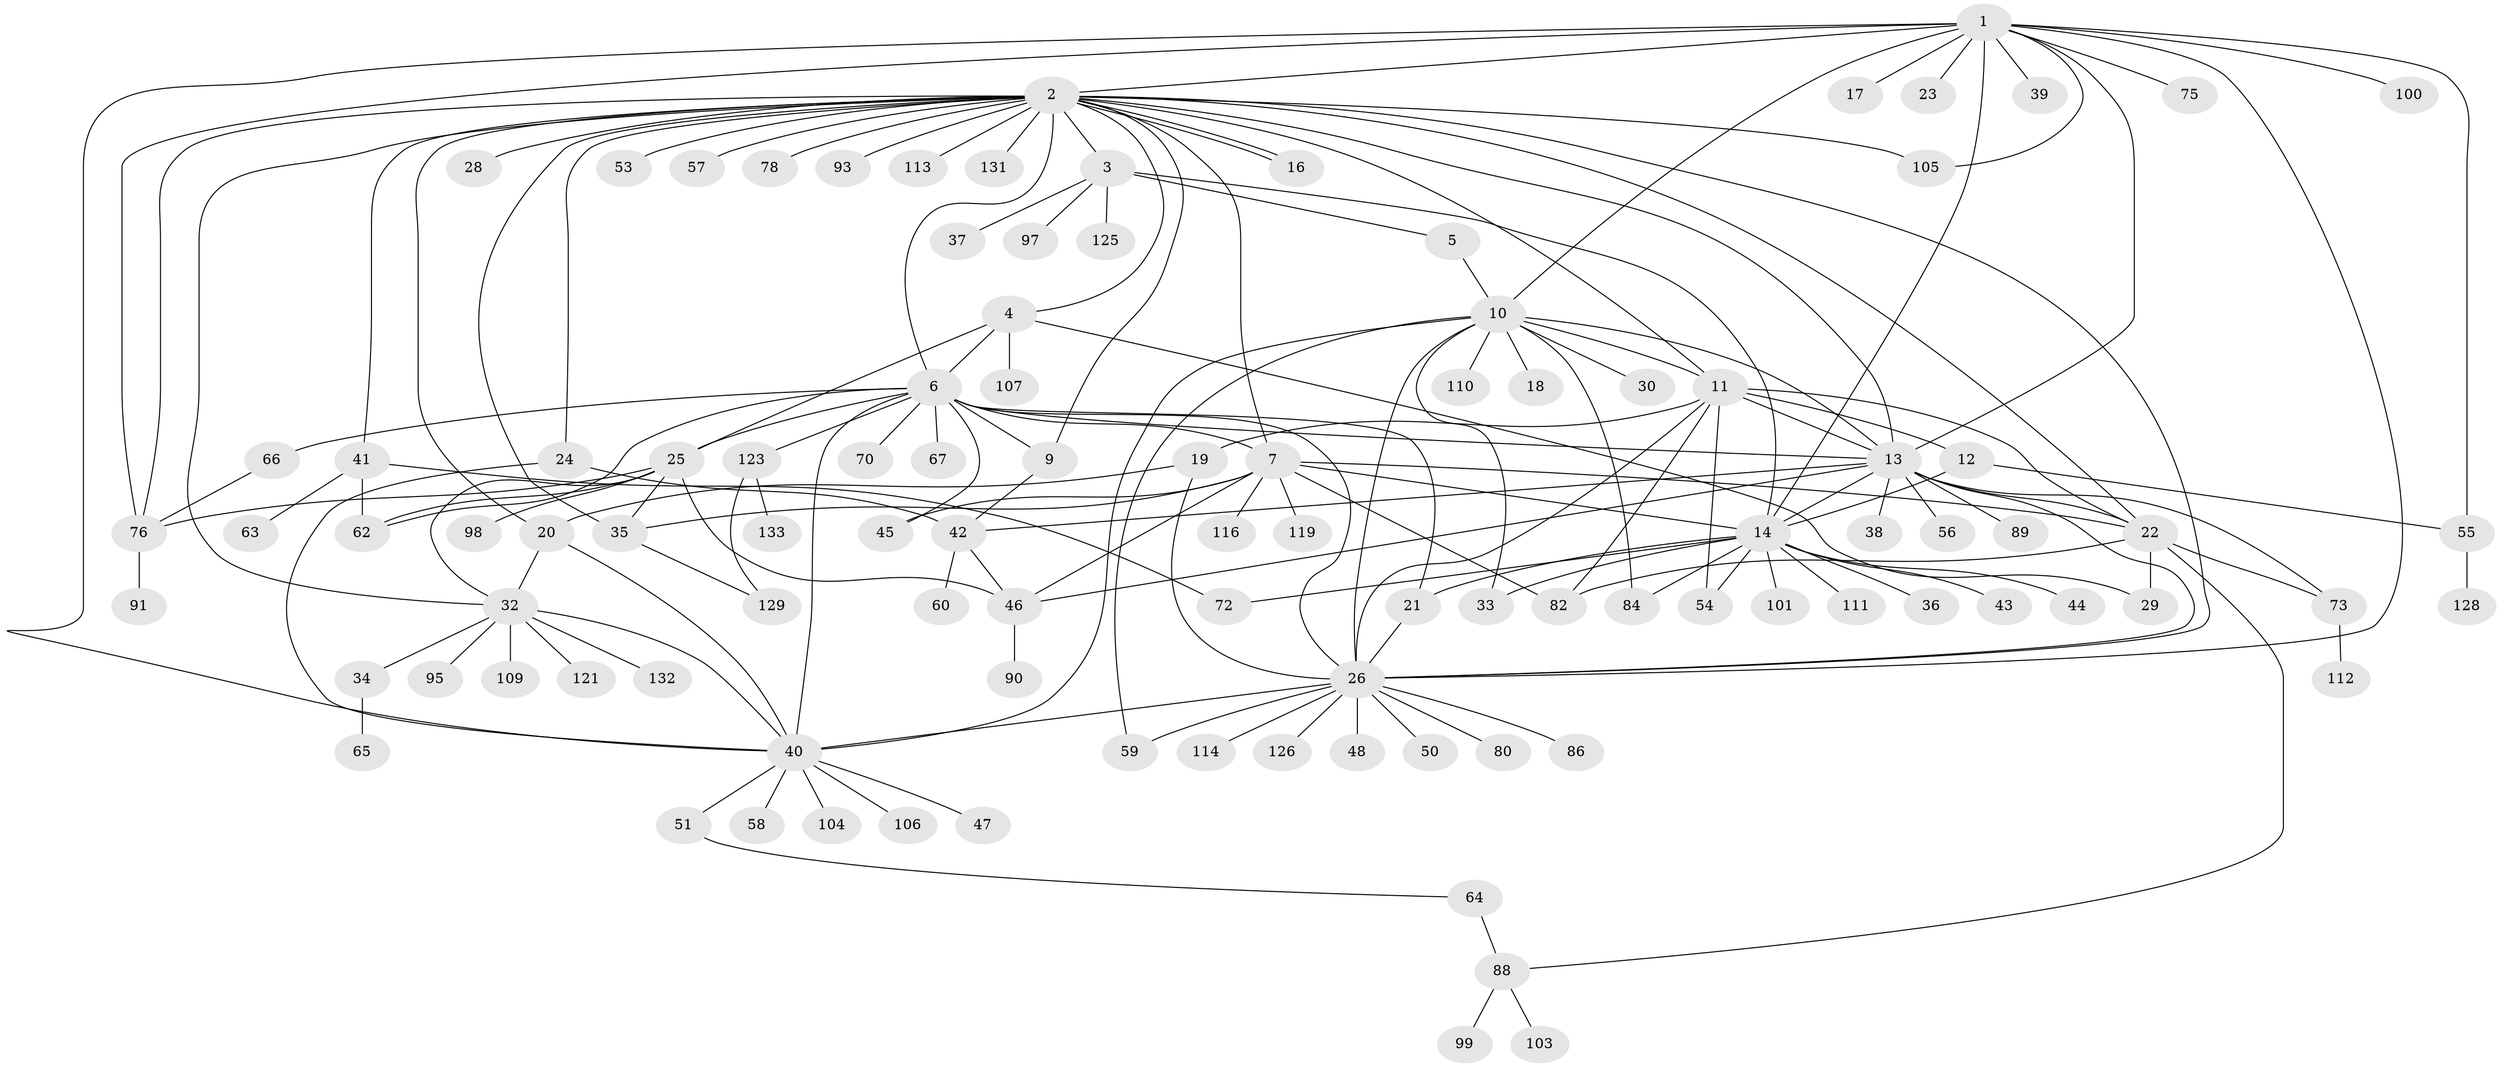 // Generated by graph-tools (version 1.1) at 2025/52/02/27/25 19:52:00]
// undirected, 103 vertices, 163 edges
graph export_dot {
graph [start="1"]
  node [color=gray90,style=filled];
  1 [super="+8"];
  2 [super="+115"];
  3 [super="+49"];
  4 [super="+120"];
  5;
  6 [super="+130"];
  7 [super="+108"];
  9;
  10 [super="+134"];
  11 [super="+61"];
  12;
  13 [super="+15"];
  14 [super="+27"];
  16;
  17;
  18;
  19;
  20 [super="+102"];
  21 [super="+77"];
  22 [super="+74"];
  23;
  24;
  25 [super="+31"];
  26 [super="+68"];
  28;
  29;
  30;
  32 [super="+52"];
  33;
  34;
  35;
  36 [super="+79"];
  37;
  38;
  39;
  40 [super="+69"];
  41;
  42 [super="+83"];
  43;
  44;
  45;
  46;
  47;
  48;
  50;
  51;
  53 [super="+71"];
  54 [super="+81"];
  55 [super="+127"];
  56;
  57;
  58;
  59 [super="+85"];
  60;
  62 [super="+117"];
  63 [super="+122"];
  64;
  65;
  66 [super="+118"];
  67;
  70;
  72;
  73 [super="+87"];
  75;
  76 [super="+96"];
  78 [super="+92"];
  80;
  82;
  84;
  86;
  88 [super="+94"];
  89;
  90;
  91;
  93;
  95;
  97;
  98;
  99;
  100;
  101;
  103;
  104;
  105;
  106 [super="+124"];
  107;
  109;
  110;
  111;
  112;
  113;
  114;
  116;
  119;
  121;
  123;
  125;
  126;
  128;
  129 [super="+135"];
  131;
  132;
  133;
  1 -- 2 [weight=2];
  1 -- 75;
  1 -- 100;
  1 -- 39;
  1 -- 40;
  1 -- 105;
  1 -- 10;
  1 -- 76;
  1 -- 13;
  1 -- 14;
  1 -- 17;
  1 -- 23;
  1 -- 55;
  1 -- 26;
  2 -- 3;
  2 -- 4;
  2 -- 7;
  2 -- 9;
  2 -- 16;
  2 -- 16;
  2 -- 20;
  2 -- 24;
  2 -- 28;
  2 -- 35;
  2 -- 41;
  2 -- 53;
  2 -- 57;
  2 -- 76;
  2 -- 78;
  2 -- 93;
  2 -- 105;
  2 -- 113;
  2 -- 131;
  2 -- 11;
  2 -- 6;
  2 -- 13;
  2 -- 32;
  2 -- 26;
  2 -- 22;
  3 -- 5;
  3 -- 37;
  3 -- 97;
  3 -- 125;
  3 -- 14;
  4 -- 6;
  4 -- 29;
  4 -- 107;
  4 -- 25;
  5 -- 10;
  6 -- 9;
  6 -- 13;
  6 -- 21;
  6 -- 25;
  6 -- 45;
  6 -- 66;
  6 -- 67;
  6 -- 70;
  6 -- 123;
  6 -- 62;
  6 -- 40;
  6 -- 26;
  6 -- 7;
  7 -- 46;
  7 -- 119;
  7 -- 82;
  7 -- 35;
  7 -- 116;
  7 -- 45;
  7 -- 14;
  7 -- 22;
  9 -- 42;
  10 -- 11;
  10 -- 13;
  10 -- 18;
  10 -- 26;
  10 -- 30;
  10 -- 33;
  10 -- 40;
  10 -- 59;
  10 -- 84;
  10 -- 110;
  11 -- 12;
  11 -- 19;
  11 -- 26;
  11 -- 54;
  11 -- 82;
  11 -- 13;
  11 -- 22;
  12 -- 14;
  12 -- 55;
  13 -- 38;
  13 -- 42 [weight=3];
  13 -- 46;
  13 -- 56;
  13 -- 73;
  13 -- 22;
  13 -- 89;
  13 -- 26;
  13 -- 14;
  14 -- 36;
  14 -- 43;
  14 -- 44;
  14 -- 72;
  14 -- 84;
  14 -- 101;
  14 -- 111;
  14 -- 33;
  14 -- 21;
  14 -- 54;
  19 -- 20;
  19 -- 26;
  20 -- 32;
  20 -- 40;
  21 -- 26;
  22 -- 82;
  22 -- 88;
  22 -- 73;
  22 -- 29;
  24 -- 42;
  24 -- 40;
  25 -- 32;
  25 -- 35;
  25 -- 46;
  25 -- 62;
  25 -- 76;
  25 -- 98;
  26 -- 40;
  26 -- 48;
  26 -- 50;
  26 -- 80;
  26 -- 86;
  26 -- 114;
  26 -- 126;
  26 -- 59;
  32 -- 34;
  32 -- 95;
  32 -- 132;
  32 -- 40;
  32 -- 121;
  32 -- 109;
  34 -- 65;
  35 -- 129;
  40 -- 47;
  40 -- 51;
  40 -- 58;
  40 -- 104;
  40 -- 106;
  41 -- 62;
  41 -- 63;
  41 -- 72;
  42 -- 60;
  42 -- 46;
  46 -- 90;
  51 -- 64;
  55 -- 128;
  64 -- 88;
  66 -- 76;
  73 -- 112;
  76 -- 91;
  88 -- 99;
  88 -- 103;
  123 -- 129;
  123 -- 133;
}
